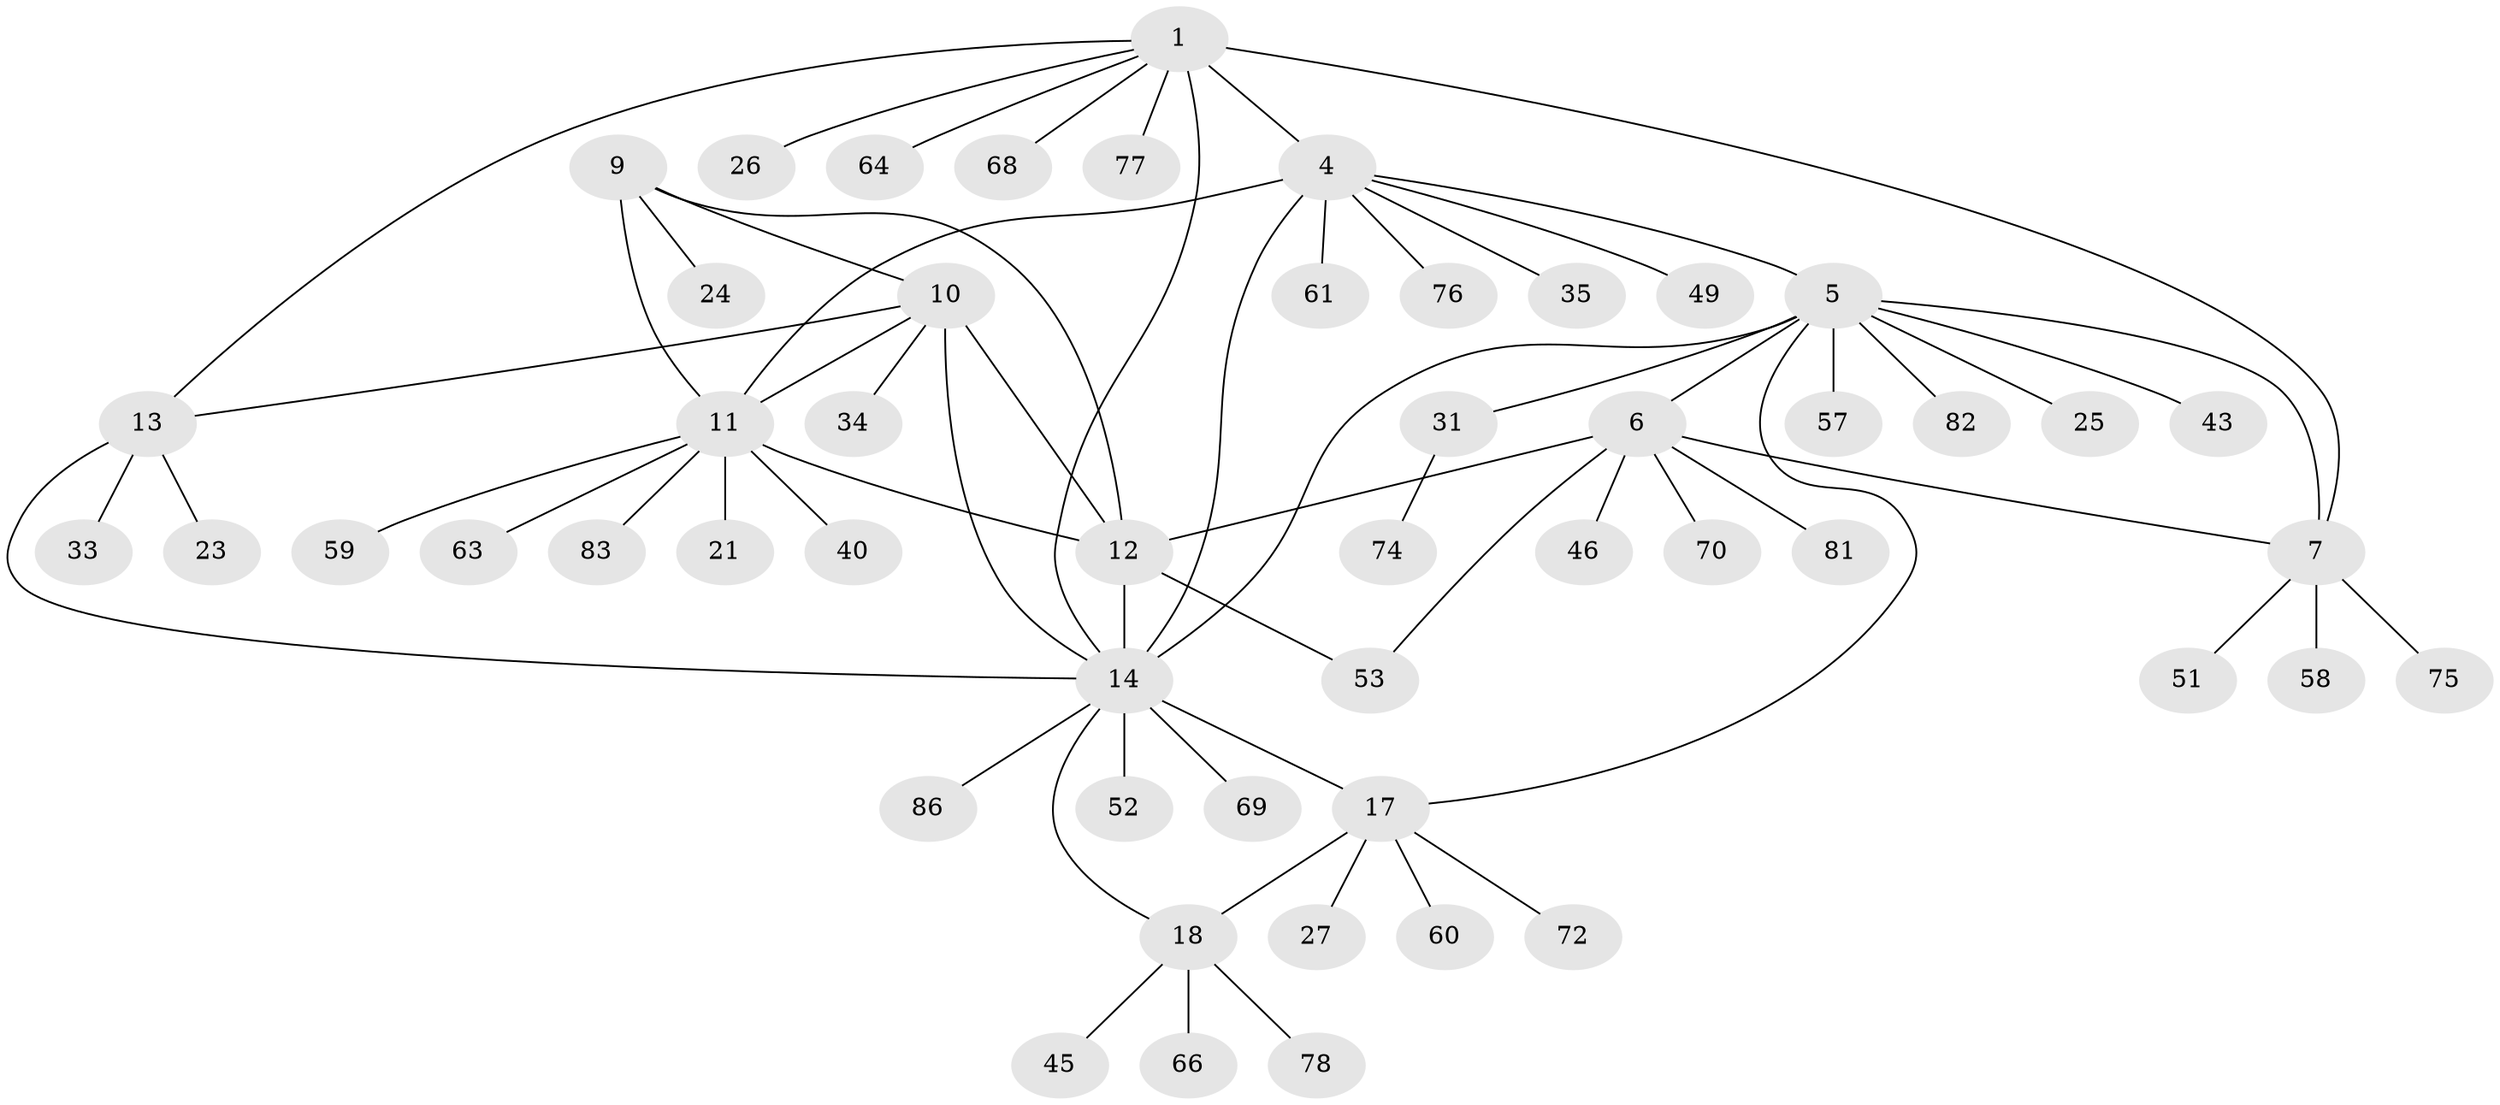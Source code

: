 // original degree distribution, {7: 0.05747126436781609, 4: 0.05747126436781609, 10: 0.04597701149425287, 11: 0.011494252873563218, 9: 0.022988505747126436, 5: 0.011494252873563218, 6: 0.022988505747126436, 3: 0.034482758620689655, 2: 0.16091954022988506, 1: 0.5747126436781609}
// Generated by graph-tools (version 1.1) at 2025/19/03/04/25 18:19:46]
// undirected, 52 vertices, 66 edges
graph export_dot {
graph [start="1"]
  node [color=gray90,style=filled];
  1 [super="+42+2+30+3"];
  4;
  5 [super="+32+37+8+65+85+56+29"];
  6 [super="+47+38"];
  7 [super="+41+44"];
  9 [super="+36"];
  10 [super="+15"];
  11;
  12;
  13 [super="+22"];
  14 [super="+28+16"];
  17 [super="+19"];
  18;
  21 [super="+79"];
  23 [super="+67"];
  24 [super="+71"];
  25;
  26;
  27;
  31;
  33;
  34 [super="+87"];
  35;
  40;
  43;
  45;
  46;
  49;
  51;
  52;
  53;
  57;
  58;
  59;
  60;
  61;
  63;
  64;
  66;
  68;
  69;
  70;
  72;
  74;
  75;
  76;
  77;
  78;
  81;
  82;
  83;
  86;
  1 -- 4 [weight=3];
  1 -- 77;
  1 -- 7;
  1 -- 26;
  1 -- 64;
  1 -- 68;
  1 -- 13;
  1 -- 14;
  4 -- 11;
  4 -- 35;
  4 -- 49;
  4 -- 61;
  4 -- 76;
  4 -- 5;
  4 -- 14;
  5 -- 6 [weight=2];
  5 -- 7 [weight=2];
  5 -- 43;
  5 -- 17;
  5 -- 82;
  5 -- 25;
  5 -- 57;
  5 -- 31;
  5 -- 14 [weight=3];
  6 -- 7;
  6 -- 12;
  6 -- 46;
  6 -- 53;
  6 -- 70;
  6 -- 81;
  7 -- 51;
  7 -- 58;
  7 -- 75;
  9 -- 10;
  9 -- 11;
  9 -- 12;
  9 -- 24;
  10 -- 11;
  10 -- 12;
  10 -- 34;
  10 -- 13;
  10 -- 14 [weight=3];
  11 -- 12;
  11 -- 21;
  11 -- 40;
  11 -- 59;
  11 -- 63;
  11 -- 83;
  12 -- 53;
  12 -- 14 [weight=2];
  13 -- 14 [weight=2];
  13 -- 23;
  13 -- 33;
  14 -- 69;
  14 -- 17 [weight=2];
  14 -- 18;
  14 -- 52;
  14 -- 86;
  17 -- 18 [weight=2];
  17 -- 27;
  17 -- 72;
  17 -- 60;
  18 -- 45;
  18 -- 66;
  18 -- 78;
  31 -- 74;
}
